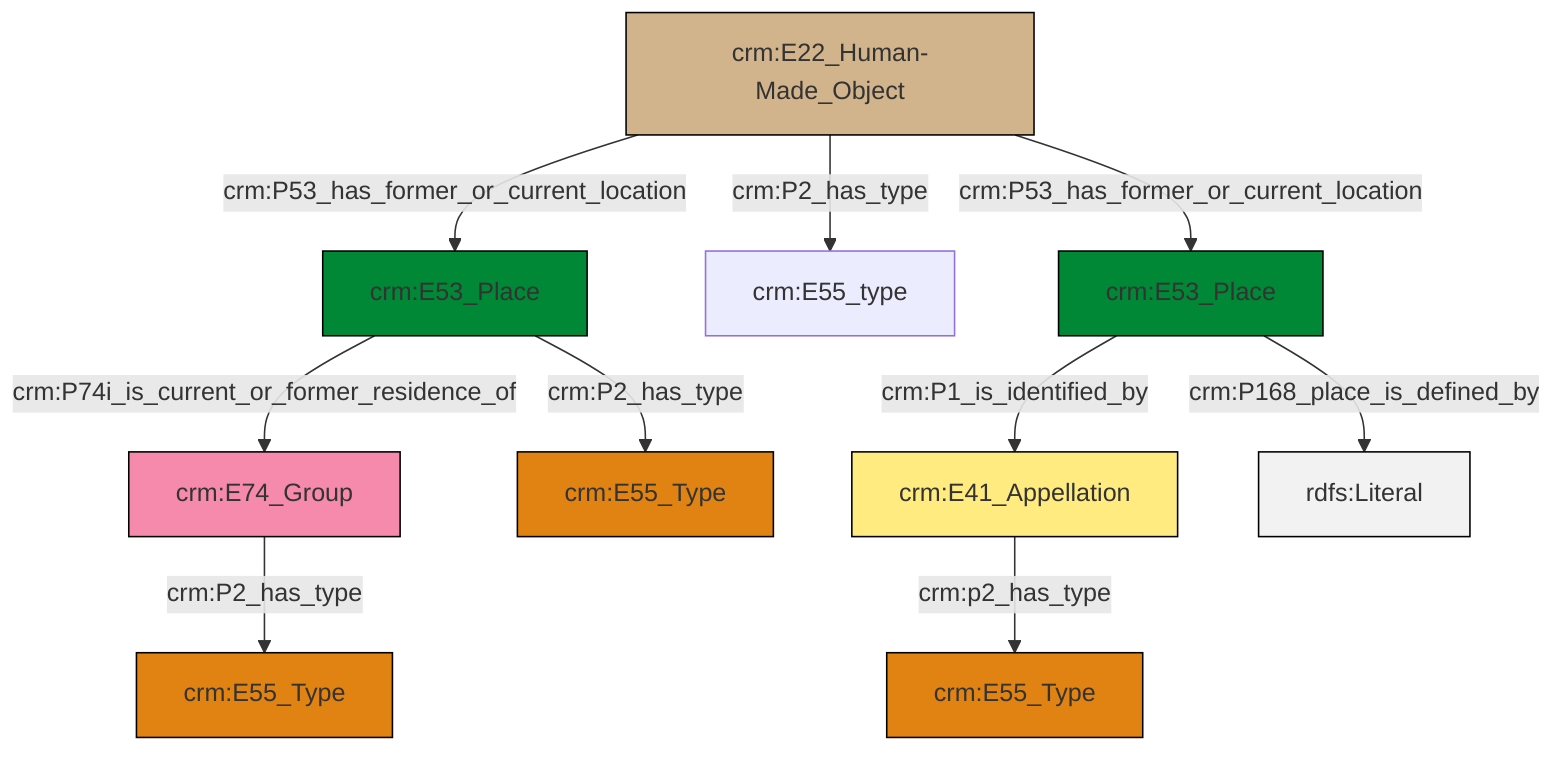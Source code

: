 graph TD
classDef Literal fill:#f2f2f2,stroke:#000000;
classDef CRM_Entity fill:#FFFFFF,stroke:#000000;
classDef Temporal_Entity fill:#00C9E6, stroke:#000000;
classDef Type fill:#E18312, stroke:#000000;
classDef Time-Span fill:#2C9C91, stroke:#000000;
classDef Appellation fill:#FFEB7F, stroke:#000000;
classDef Place fill:#008836, stroke:#000000;
classDef Persistent_Item fill:#B266B2, stroke:#000000;
classDef Conceptual_Object fill:#FFD700, stroke:#000000;
classDef Physical_Thing fill:#D2B48C, stroke:#000000;
classDef Actor fill:#f58aad, stroke:#000000;
classDef PC_Classes fill:#4ce600, stroke:#000000;
classDef Multi fill:#cccccc,stroke:#000000;

0["crm:E74_Group"]:::Actor -->|crm:P2_has_type| 1["crm:E55_Type"]:::Type
2["crm:E53_Place"]:::Place -->|crm:P1_is_identified_by| 3["crm:E41_Appellation"]:::Appellation
6["crm:E53_Place"]:::Place -->|crm:P74i_is_current_or_former_residence_of| 0["crm:E74_Group"]:::Actor
8["crm:E22_Human-Made_Object"]:::Physical_Thing -->|crm:P53_has_former_or_current_location| 6["crm:E53_Place"]:::Place
6["crm:E53_Place"]:::Place -->|crm:P2_has_type| 10["crm:E55_Type"]:::Type
8["crm:E22_Human-Made_Object"]:::Physical_Thing -->|crm:P2_has_type| 13["crm:E55_type"]:::Default
3["crm:E41_Appellation"]:::Appellation -->|crm:p2_has_type| 18["crm:E55_Type"]:::Type
8["crm:E22_Human-Made_Object"]:::Physical_Thing -->|crm:P53_has_former_or_current_location| 2["crm:E53_Place"]:::Place
2["crm:E53_Place"]:::Place -->|crm:P168_place_is_defined_by| 21[rdfs:Literal]:::Literal